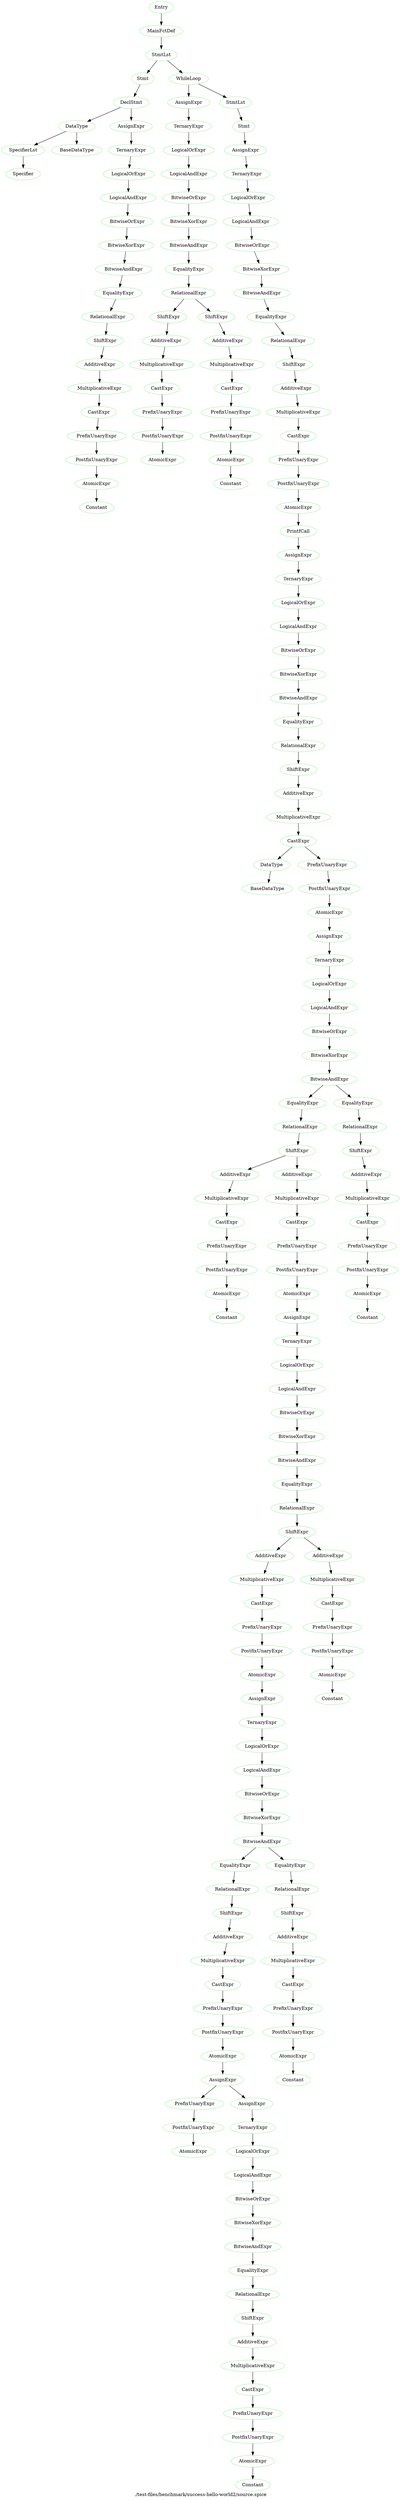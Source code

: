 digraph {
 rankdir="TB";
 label="./test-files/benchmark/success-hello-world2/source.spice";
 L3C1_Entry [color="lightgreen",label="Entry"];
 L3C1_MainFctDef [color="lightgreen",label="MainFctDef"];
 L3C1_Entry -> L3C1_MainFctDef;
 L4C5_StmtLst [color="lightgreen",label="StmtLst"];
 L3C1_MainFctDef -> L4C5_StmtLst;
 L4C5_Stmt [color="lightgreen",label="Stmt"];
 L4C5_StmtLst -> L4C5_Stmt;
 L4C5_DeclStmt [color="lightgreen",label="DeclStmt"];
 L4C5_Stmt -> L4C5_DeclStmt;
 L4C5_DataType [color="lightgreen",label="DataType"];
 L4C5_DeclStmt -> L4C5_DataType;
 L4C5_SpecifierLst [color="lightgreen",label="SpecifierLst"];
 L4C5_DataType -> L4C5_SpecifierLst;
 L4C5_Specifier [color="lightgreen",label="Specifier"];
 L4C5_SpecifierLst -> L4C5_Specifier;
 L4C14_BaseDataType [color="lightgreen",label="BaseDataType"];
 L4C5_DataType -> L4C14_BaseDataType;
 L4C24_AssignExpr [color="lightgreen",label="AssignExpr"];
 L4C5_DeclStmt -> L4C24_AssignExpr;
 L4C24_TernaryExpr [color="lightgreen",label="TernaryExpr"];
 L4C24_AssignExpr -> L4C24_TernaryExpr;
 L4C24_LogicalOrExpr [color="lightgreen",label="LogicalOrExpr"];
 L4C24_TernaryExpr -> L4C24_LogicalOrExpr;
 L4C24_LogicalAndExpr [color="lightgreen",label="LogicalAndExpr"];
 L4C24_LogicalOrExpr -> L4C24_LogicalAndExpr;
 L4C24_BitwiseOrExpr [color="lightgreen",label="BitwiseOrExpr"];
 L4C24_LogicalAndExpr -> L4C24_BitwiseOrExpr;
 L4C24_BitwiseXorExpr [color="lightgreen",label="BitwiseXorExpr"];
 L4C24_BitwiseOrExpr -> L4C24_BitwiseXorExpr;
 L4C24_BitwiseAndExpr [color="lightgreen",label="BitwiseAndExpr"];
 L4C24_BitwiseXorExpr -> L4C24_BitwiseAndExpr;
 L4C24_EqualityExpr [color="lightgreen",label="EqualityExpr"];
 L4C24_BitwiseAndExpr -> L4C24_EqualityExpr;
 L4C24_RelationalExpr [color="lightgreen",label="RelationalExpr"];
 L4C24_EqualityExpr -> L4C24_RelationalExpr;
 L4C24_ShiftExpr [color="lightgreen",label="ShiftExpr"];
 L4C24_RelationalExpr -> L4C24_ShiftExpr;
 L4C24_AdditiveExpr [color="lightgreen",label="AdditiveExpr"];
 L4C24_ShiftExpr -> L4C24_AdditiveExpr;
 L4C24_MultiplicativeExpr [color="lightgreen",label="MultiplicativeExpr"];
 L4C24_AdditiveExpr -> L4C24_MultiplicativeExpr;
 L4C24_CastExpr [color="lightgreen",label="CastExpr"];
 L4C24_MultiplicativeExpr -> L4C24_CastExpr;
 L4C24_PrefixUnaryExpr [color="lightgreen",label="PrefixUnaryExpr"];
 L4C24_CastExpr -> L4C24_PrefixUnaryExpr;
 L4C24_PostfixUnaryExpr [color="lightgreen",label="PostfixUnaryExpr"];
 L4C24_PrefixUnaryExpr -> L4C24_PostfixUnaryExpr;
 L4C24_AtomicExpr [color="lightgreen",label="AtomicExpr"];
 L4C24_PostfixUnaryExpr -> L4C24_AtomicExpr;
 L4C24_Constant [color="lightgreen",label="Constant"];
 L4C24_AtomicExpr -> L4C24_Constant;
 L5C5_WhileLoop [color="lightgreen",label="WhileLoop"];
 L4C5_StmtLst -> L5C5_WhileLoop;
 L5C11_AssignExpr [color="lightgreen",label="AssignExpr"];
 L5C5_WhileLoop -> L5C11_AssignExpr;
 L5C11_TernaryExpr [color="lightgreen",label="TernaryExpr"];
 L5C11_AssignExpr -> L5C11_TernaryExpr;
 L5C11_LogicalOrExpr [color="lightgreen",label="LogicalOrExpr"];
 L5C11_TernaryExpr -> L5C11_LogicalOrExpr;
 L5C11_LogicalAndExpr [color="lightgreen",label="LogicalAndExpr"];
 L5C11_LogicalOrExpr -> L5C11_LogicalAndExpr;
 L5C11_BitwiseOrExpr [color="lightgreen",label="BitwiseOrExpr"];
 L5C11_LogicalAndExpr -> L5C11_BitwiseOrExpr;
 L5C11_BitwiseXorExpr [color="lightgreen",label="BitwiseXorExpr"];
 L5C11_BitwiseOrExpr -> L5C11_BitwiseXorExpr;
 L5C11_BitwiseAndExpr [color="lightgreen",label="BitwiseAndExpr"];
 L5C11_BitwiseXorExpr -> L5C11_BitwiseAndExpr;
 L5C11_EqualityExpr [color="lightgreen",label="EqualityExpr"];
 L5C11_BitwiseAndExpr -> L5C11_EqualityExpr;
 L5C11_RelationalExpr [color="lightgreen",label="RelationalExpr"];
 L5C11_EqualityExpr -> L5C11_RelationalExpr;
 L5C11_ShiftExpr [color="lightgreen",label="ShiftExpr"];
 L5C11_RelationalExpr -> L5C11_ShiftExpr;
 L5C11_AdditiveExpr [color="lightgreen",label="AdditiveExpr"];
 L5C11_ShiftExpr -> L5C11_AdditiveExpr;
 L5C11_MultiplicativeExpr [color="lightgreen",label="MultiplicativeExpr"];
 L5C11_AdditiveExpr -> L5C11_MultiplicativeExpr;
 L5C11_CastExpr [color="lightgreen",label="CastExpr"];
 L5C11_MultiplicativeExpr -> L5C11_CastExpr;
 L5C11_PrefixUnaryExpr [color="lightgreen",label="PrefixUnaryExpr"];
 L5C11_CastExpr -> L5C11_PrefixUnaryExpr;
 L5C11_PostfixUnaryExpr [color="lightgreen",label="PostfixUnaryExpr"];
 L5C11_PrefixUnaryExpr -> L5C11_PostfixUnaryExpr;
 L5C11_AtomicExpr [color="lightgreen",label="AtomicExpr"];
 L5C11_PostfixUnaryExpr -> L5C11_AtomicExpr;
 L5C16_ShiftExpr [color="lightgreen",label="ShiftExpr"];
 L5C11_RelationalExpr -> L5C16_ShiftExpr;
 L5C16_AdditiveExpr [color="lightgreen",label="AdditiveExpr"];
 L5C16_ShiftExpr -> L5C16_AdditiveExpr;
 L5C16_MultiplicativeExpr [color="lightgreen",label="MultiplicativeExpr"];
 L5C16_AdditiveExpr -> L5C16_MultiplicativeExpr;
 L5C16_CastExpr [color="lightgreen",label="CastExpr"];
 L5C16_MultiplicativeExpr -> L5C16_CastExpr;
 L5C16_PrefixUnaryExpr [color="lightgreen",label="PrefixUnaryExpr"];
 L5C16_CastExpr -> L5C16_PrefixUnaryExpr;
 L5C16_PostfixUnaryExpr [color="lightgreen",label="PostfixUnaryExpr"];
 L5C16_PrefixUnaryExpr -> L5C16_PostfixUnaryExpr;
 L5C16_AtomicExpr [color="lightgreen",label="AtomicExpr"];
 L5C16_PostfixUnaryExpr -> L5C16_AtomicExpr;
 L5C16_Constant [color="lightgreen",label="Constant"];
 L5C16_AtomicExpr -> L5C16_Constant;
 L6C9_StmtLst [color="lightgreen",label="StmtLst"];
 L5C5_WhileLoop -> L6C9_StmtLst;
 L6C9_Stmt [color="lightgreen",label="Stmt"];
 L6C9_StmtLst -> L6C9_Stmt;
 L6C9_AssignExpr [color="lightgreen",label="AssignExpr"];
 L6C9_Stmt -> L6C9_AssignExpr;
 L6C9_TernaryExpr [color="lightgreen",label="TernaryExpr"];
 L6C9_AssignExpr -> L6C9_TernaryExpr;
 L6C9_LogicalOrExpr [color="lightgreen",label="LogicalOrExpr"];
 L6C9_TernaryExpr -> L6C9_LogicalOrExpr;
 L6C9_LogicalAndExpr [color="lightgreen",label="LogicalAndExpr"];
 L6C9_LogicalOrExpr -> L6C9_LogicalAndExpr;
 L6C9_BitwiseOrExpr [color="lightgreen",label="BitwiseOrExpr"];
 L6C9_LogicalAndExpr -> L6C9_BitwiseOrExpr;
 L6C9_BitwiseXorExpr [color="lightgreen",label="BitwiseXorExpr"];
 L6C9_BitwiseOrExpr -> L6C9_BitwiseXorExpr;
 L6C9_BitwiseAndExpr [color="lightgreen",label="BitwiseAndExpr"];
 L6C9_BitwiseXorExpr -> L6C9_BitwiseAndExpr;
 L6C9_EqualityExpr [color="lightgreen",label="EqualityExpr"];
 L6C9_BitwiseAndExpr -> L6C9_EqualityExpr;
 L6C9_RelationalExpr [color="lightgreen",label="RelationalExpr"];
 L6C9_EqualityExpr -> L6C9_RelationalExpr;
 L6C9_ShiftExpr [color="lightgreen",label="ShiftExpr"];
 L6C9_RelationalExpr -> L6C9_ShiftExpr;
 L6C9_AdditiveExpr [color="lightgreen",label="AdditiveExpr"];
 L6C9_ShiftExpr -> L6C9_AdditiveExpr;
 L6C9_MultiplicativeExpr [color="lightgreen",label="MultiplicativeExpr"];
 L6C9_AdditiveExpr -> L6C9_MultiplicativeExpr;
 L6C9_CastExpr [color="lightgreen",label="CastExpr"];
 L6C9_MultiplicativeExpr -> L6C9_CastExpr;
 L6C9_PrefixUnaryExpr [color="lightgreen",label="PrefixUnaryExpr"];
 L6C9_CastExpr -> L6C9_PrefixUnaryExpr;
 L6C9_PostfixUnaryExpr [color="lightgreen",label="PostfixUnaryExpr"];
 L6C9_PrefixUnaryExpr -> L6C9_PostfixUnaryExpr;
 L6C9_AtomicExpr [color="lightgreen",label="AtomicExpr"];
 L6C9_PostfixUnaryExpr -> L6C9_AtomicExpr;
 L6C9_PrintfCall [color="lightgreen",label="PrintfCall"];
 L6C9_AtomicExpr -> L6C9_PrintfCall;
 L6C22_AssignExpr [color="lightgreen",label="AssignExpr"];
 L6C9_PrintfCall -> L6C22_AssignExpr;
 L6C22_TernaryExpr [color="lightgreen",label="TernaryExpr"];
 L6C22_AssignExpr -> L6C22_TernaryExpr;
 L6C22_LogicalOrExpr [color="lightgreen",label="LogicalOrExpr"];
 L6C22_TernaryExpr -> L6C22_LogicalOrExpr;
 L6C22_LogicalAndExpr [color="lightgreen",label="LogicalAndExpr"];
 L6C22_LogicalOrExpr -> L6C22_LogicalAndExpr;
 L6C22_BitwiseOrExpr [color="lightgreen",label="BitwiseOrExpr"];
 L6C22_LogicalAndExpr -> L6C22_BitwiseOrExpr;
 L6C22_BitwiseXorExpr [color="lightgreen",label="BitwiseXorExpr"];
 L6C22_BitwiseOrExpr -> L6C22_BitwiseXorExpr;
 L6C22_BitwiseAndExpr [color="lightgreen",label="BitwiseAndExpr"];
 L6C22_BitwiseXorExpr -> L6C22_BitwiseAndExpr;
 L6C22_EqualityExpr [color="lightgreen",label="EqualityExpr"];
 L6C22_BitwiseAndExpr -> L6C22_EqualityExpr;
 L6C22_RelationalExpr [color="lightgreen",label="RelationalExpr"];
 L6C22_EqualityExpr -> L6C22_RelationalExpr;
 L6C22_ShiftExpr [color="lightgreen",label="ShiftExpr"];
 L6C22_RelationalExpr -> L6C22_ShiftExpr;
 L6C22_AdditiveExpr [color="lightgreen",label="AdditiveExpr"];
 L6C22_ShiftExpr -> L6C22_AdditiveExpr;
 L6C22_MultiplicativeExpr [color="lightgreen",label="MultiplicativeExpr"];
 L6C22_AdditiveExpr -> L6C22_MultiplicativeExpr;
 L6C22_CastExpr [color="lightgreen",label="CastExpr"];
 L6C22_MultiplicativeExpr -> L6C22_CastExpr;
 L6C23_DataType [color="lightgreen",label="DataType"];
 L6C22_CastExpr -> L6C23_DataType;
 L6C23_BaseDataType [color="lightgreen",label="BaseDataType"];
 L6C23_DataType -> L6C23_BaseDataType;
 L6C29_PrefixUnaryExpr [color="lightgreen",label="PrefixUnaryExpr"];
 L6C22_CastExpr -> L6C29_PrefixUnaryExpr;
 L6C29_PostfixUnaryExpr [color="lightgreen",label="PostfixUnaryExpr"];
 L6C29_PrefixUnaryExpr -> L6C29_PostfixUnaryExpr;
 L6C29_AtomicExpr [color="lightgreen",label="AtomicExpr"];
 L6C29_PostfixUnaryExpr -> L6C29_AtomicExpr;
 L6C30_AssignExpr [color="lightgreen",label="AssignExpr"];
 L6C29_AtomicExpr -> L6C30_AssignExpr;
 L6C30_TernaryExpr [color="lightgreen",label="TernaryExpr"];
 L6C30_AssignExpr -> L6C30_TernaryExpr;
 L6C30_LogicalOrExpr [color="lightgreen",label="LogicalOrExpr"];
 L6C30_TernaryExpr -> L6C30_LogicalOrExpr;
 L6C30_LogicalAndExpr [color="lightgreen",label="LogicalAndExpr"];
 L6C30_LogicalOrExpr -> L6C30_LogicalAndExpr;
 L6C30_BitwiseOrExpr [color="lightgreen",label="BitwiseOrExpr"];
 L6C30_LogicalAndExpr -> L6C30_BitwiseOrExpr;
 L6C30_BitwiseXorExpr [color="lightgreen",label="BitwiseXorExpr"];
 L6C30_BitwiseOrExpr -> L6C30_BitwiseXorExpr;
 L6C30_BitwiseAndExpr [color="lightgreen",label="BitwiseAndExpr"];
 L6C30_BitwiseXorExpr -> L6C30_BitwiseAndExpr;
 L6C30_EqualityExpr [color="lightgreen",label="EqualityExpr"];
 L6C30_BitwiseAndExpr -> L6C30_EqualityExpr;
 L6C30_RelationalExpr [color="lightgreen",label="RelationalExpr"];
 L6C30_EqualityExpr -> L6C30_RelationalExpr;
 L6C30_ShiftExpr [color="lightgreen",label="ShiftExpr"];
 L6C30_RelationalExpr -> L6C30_ShiftExpr;
 L6C30_AdditiveExpr [color="lightgreen",label="AdditiveExpr"];
 L6C30_ShiftExpr -> L6C30_AdditiveExpr;
 L6C30_MultiplicativeExpr [color="lightgreen",label="MultiplicativeExpr"];
 L6C30_AdditiveExpr -> L6C30_MultiplicativeExpr;
 L6C30_CastExpr [color="lightgreen",label="CastExpr"];
 L6C30_MultiplicativeExpr -> L6C30_CastExpr;
 L6C30_PrefixUnaryExpr [color="lightgreen",label="PrefixUnaryExpr"];
 L6C30_CastExpr -> L6C30_PrefixUnaryExpr;
 L6C30_PostfixUnaryExpr [color="lightgreen",label="PostfixUnaryExpr"];
 L6C30_PrefixUnaryExpr -> L6C30_PostfixUnaryExpr;
 L6C30_AtomicExpr [color="lightgreen",label="AtomicExpr"];
 L6C30_PostfixUnaryExpr -> L6C30_AtomicExpr;
 L6C30_Constant [color="lightgreen",label="Constant"];
 L6C30_AtomicExpr -> L6C30_Constant;
 L6C54_AdditiveExpr [color="lightgreen",label="AdditiveExpr"];
 L6C30_ShiftExpr -> L6C54_AdditiveExpr;
 L6C54_MultiplicativeExpr [color="lightgreen",label="MultiplicativeExpr"];
 L6C54_AdditiveExpr -> L6C54_MultiplicativeExpr;
 L6C54_CastExpr [color="lightgreen",label="CastExpr"];
 L6C54_MultiplicativeExpr -> L6C54_CastExpr;
 L6C54_PrefixUnaryExpr [color="lightgreen",label="PrefixUnaryExpr"];
 L6C54_CastExpr -> L6C54_PrefixUnaryExpr;
 L6C54_PostfixUnaryExpr [color="lightgreen",label="PostfixUnaryExpr"];
 L6C54_PrefixUnaryExpr -> L6C54_PostfixUnaryExpr;
 L6C54_AtomicExpr [color="lightgreen",label="AtomicExpr"];
 L6C54_PostfixUnaryExpr -> L6C54_AtomicExpr;
 L6C55_AssignExpr [color="lightgreen",label="AssignExpr"];
 L6C54_AtomicExpr -> L6C55_AssignExpr;
 L6C55_TernaryExpr [color="lightgreen",label="TernaryExpr"];
 L6C55_AssignExpr -> L6C55_TernaryExpr;
 L6C55_LogicalOrExpr [color="lightgreen",label="LogicalOrExpr"];
 L6C55_TernaryExpr -> L6C55_LogicalOrExpr;
 L6C55_LogicalAndExpr [color="lightgreen",label="LogicalAndExpr"];
 L6C55_LogicalOrExpr -> L6C55_LogicalAndExpr;
 L6C55_BitwiseOrExpr [color="lightgreen",label="BitwiseOrExpr"];
 L6C55_LogicalAndExpr -> L6C55_BitwiseOrExpr;
 L6C55_BitwiseXorExpr [color="lightgreen",label="BitwiseXorExpr"];
 L6C55_BitwiseOrExpr -> L6C55_BitwiseXorExpr;
 L6C55_BitwiseAndExpr [color="lightgreen",label="BitwiseAndExpr"];
 L6C55_BitwiseXorExpr -> L6C55_BitwiseAndExpr;
 L6C55_EqualityExpr [color="lightgreen",label="EqualityExpr"];
 L6C55_BitwiseAndExpr -> L6C55_EqualityExpr;
 L6C55_RelationalExpr [color="lightgreen",label="RelationalExpr"];
 L6C55_EqualityExpr -> L6C55_RelationalExpr;
 L6C55_ShiftExpr [color="lightgreen",label="ShiftExpr"];
 L6C55_RelationalExpr -> L6C55_ShiftExpr;
 L6C55_AdditiveExpr [color="lightgreen",label="AdditiveExpr"];
 L6C55_ShiftExpr -> L6C55_AdditiveExpr;
 L6C55_MultiplicativeExpr [color="lightgreen",label="MultiplicativeExpr"];
 L6C55_AdditiveExpr -> L6C55_MultiplicativeExpr;
 L6C55_CastExpr [color="lightgreen",label="CastExpr"];
 L6C55_MultiplicativeExpr -> L6C55_CastExpr;
 L6C55_PrefixUnaryExpr [color="lightgreen",label="PrefixUnaryExpr"];
 L6C55_CastExpr -> L6C55_PrefixUnaryExpr;
 L6C55_PostfixUnaryExpr [color="lightgreen",label="PostfixUnaryExpr"];
 L6C55_PrefixUnaryExpr -> L6C55_PostfixUnaryExpr;
 L6C55_AtomicExpr [color="lightgreen",label="AtomicExpr"];
 L6C55_PostfixUnaryExpr -> L6C55_AtomicExpr;
 L6C56_AssignExpr [color="lightgreen",label="AssignExpr"];
 L6C55_AtomicExpr -> L6C56_AssignExpr;
 L6C56_TernaryExpr [color="lightgreen",label="TernaryExpr"];
 L6C56_AssignExpr -> L6C56_TernaryExpr;
 L6C56_LogicalOrExpr [color="lightgreen",label="LogicalOrExpr"];
 L6C56_TernaryExpr -> L6C56_LogicalOrExpr;
 L6C56_LogicalAndExpr [color="lightgreen",label="LogicalAndExpr"];
 L6C56_LogicalOrExpr -> L6C56_LogicalAndExpr;
 L6C56_BitwiseOrExpr [color="lightgreen",label="BitwiseOrExpr"];
 L6C56_LogicalAndExpr -> L6C56_BitwiseOrExpr;
 L6C56_BitwiseXorExpr [color="lightgreen",label="BitwiseXorExpr"];
 L6C56_BitwiseOrExpr -> L6C56_BitwiseXorExpr;
 L6C56_BitwiseAndExpr [color="lightgreen",label="BitwiseAndExpr"];
 L6C56_BitwiseXorExpr -> L6C56_BitwiseAndExpr;
 L6C56_EqualityExpr [color="lightgreen",label="EqualityExpr"];
 L6C56_BitwiseAndExpr -> L6C56_EqualityExpr;
 L6C56_RelationalExpr [color="lightgreen",label="RelationalExpr"];
 L6C56_EqualityExpr -> L6C56_RelationalExpr;
 L6C56_ShiftExpr [color="lightgreen",label="ShiftExpr"];
 L6C56_RelationalExpr -> L6C56_ShiftExpr;
 L6C56_AdditiveExpr [color="lightgreen",label="AdditiveExpr"];
 L6C56_ShiftExpr -> L6C56_AdditiveExpr;
 L6C56_MultiplicativeExpr [color="lightgreen",label="MultiplicativeExpr"];
 L6C56_AdditiveExpr -> L6C56_MultiplicativeExpr;
 L6C56_CastExpr [color="lightgreen",label="CastExpr"];
 L6C56_MultiplicativeExpr -> L6C56_CastExpr;
 L6C56_PrefixUnaryExpr [color="lightgreen",label="PrefixUnaryExpr"];
 L6C56_CastExpr -> L6C56_PrefixUnaryExpr;
 L6C56_PostfixUnaryExpr [color="lightgreen",label="PostfixUnaryExpr"];
 L6C56_PrefixUnaryExpr -> L6C56_PostfixUnaryExpr;
 L6C56_AtomicExpr [color="lightgreen",label="AtomicExpr"];
 L6C56_PostfixUnaryExpr -> L6C56_AtomicExpr;
 L6C57_AssignExpr [color="lightgreen",label="AssignExpr"];
 L6C56_AtomicExpr -> L6C57_AssignExpr;
 L6C57_PrefixUnaryExpr [color="lightgreen",label="PrefixUnaryExpr"];
 L6C57_AssignExpr -> L6C57_PrefixUnaryExpr;
 L6C57_PostfixUnaryExpr [color="lightgreen",label="PostfixUnaryExpr"];
 L6C57_PrefixUnaryExpr -> L6C57_PostfixUnaryExpr;
 L6C57_AtomicExpr [color="lightgreen",label="AtomicExpr"];
 L6C57_PostfixUnaryExpr -> L6C57_AtomicExpr;
 L6C64_AssignExpr [color="lightgreen",label="AssignExpr"];
 L6C57_AssignExpr -> L6C64_AssignExpr;
 L6C64_TernaryExpr [color="lightgreen",label="TernaryExpr"];
 L6C64_AssignExpr -> L6C64_TernaryExpr;
 L6C64_LogicalOrExpr [color="lightgreen",label="LogicalOrExpr"];
 L6C64_TernaryExpr -> L6C64_LogicalOrExpr;
 L6C64_LogicalAndExpr [color="lightgreen",label="LogicalAndExpr"];
 L6C64_LogicalOrExpr -> L6C64_LogicalAndExpr;
 L6C64_BitwiseOrExpr [color="lightgreen",label="BitwiseOrExpr"];
 L6C64_LogicalAndExpr -> L6C64_BitwiseOrExpr;
 L6C64_BitwiseXorExpr [color="lightgreen",label="BitwiseXorExpr"];
 L6C64_BitwiseOrExpr -> L6C64_BitwiseXorExpr;
 L6C64_BitwiseAndExpr [color="lightgreen",label="BitwiseAndExpr"];
 L6C64_BitwiseXorExpr -> L6C64_BitwiseAndExpr;
 L6C64_EqualityExpr [color="lightgreen",label="EqualityExpr"];
 L6C64_BitwiseAndExpr -> L6C64_EqualityExpr;
 L6C64_RelationalExpr [color="lightgreen",label="RelationalExpr"];
 L6C64_EqualityExpr -> L6C64_RelationalExpr;
 L6C64_ShiftExpr [color="lightgreen",label="ShiftExpr"];
 L6C64_RelationalExpr -> L6C64_ShiftExpr;
 L6C64_AdditiveExpr [color="lightgreen",label="AdditiveExpr"];
 L6C64_ShiftExpr -> L6C64_AdditiveExpr;
 L6C64_MultiplicativeExpr [color="lightgreen",label="MultiplicativeExpr"];
 L6C64_AdditiveExpr -> L6C64_MultiplicativeExpr;
 L6C64_CastExpr [color="lightgreen",label="CastExpr"];
 L6C64_MultiplicativeExpr -> L6C64_CastExpr;
 L6C64_PrefixUnaryExpr [color="lightgreen",label="PrefixUnaryExpr"];
 L6C64_CastExpr -> L6C64_PrefixUnaryExpr;
 L6C64_PostfixUnaryExpr [color="lightgreen",label="PostfixUnaryExpr"];
 L6C64_PrefixUnaryExpr -> L6C64_PostfixUnaryExpr;
 L6C64_AtomicExpr [color="lightgreen",label="AtomicExpr"];
 L6C64_PostfixUnaryExpr -> L6C64_AtomicExpr;
 L6C64_Constant [color="lightgreen",label="Constant"];
 L6C64_AtomicExpr -> L6C64_Constant;
 L6C70_EqualityExpr [color="lightgreen",label="EqualityExpr"];
 L6C56_BitwiseAndExpr -> L6C70_EqualityExpr;
 L6C70_RelationalExpr [color="lightgreen",label="RelationalExpr"];
 L6C70_EqualityExpr -> L6C70_RelationalExpr;
 L6C70_ShiftExpr [color="lightgreen",label="ShiftExpr"];
 L6C70_RelationalExpr -> L6C70_ShiftExpr;
 L6C70_AdditiveExpr [color="lightgreen",label="AdditiveExpr"];
 L6C70_ShiftExpr -> L6C70_AdditiveExpr;
 L6C70_MultiplicativeExpr [color="lightgreen",label="MultiplicativeExpr"];
 L6C70_AdditiveExpr -> L6C70_MultiplicativeExpr;
 L6C70_CastExpr [color="lightgreen",label="CastExpr"];
 L6C70_MultiplicativeExpr -> L6C70_CastExpr;
 L6C70_PrefixUnaryExpr [color="lightgreen",label="PrefixUnaryExpr"];
 L6C70_CastExpr -> L6C70_PrefixUnaryExpr;
 L6C70_PostfixUnaryExpr [color="lightgreen",label="PostfixUnaryExpr"];
 L6C70_PrefixUnaryExpr -> L6C70_PostfixUnaryExpr;
 L6C70_AtomicExpr [color="lightgreen",label="AtomicExpr"];
 L6C70_PostfixUnaryExpr -> L6C70_AtomicExpr;
 L6C70_Constant [color="lightgreen",label="Constant"];
 L6C70_AtomicExpr -> L6C70_Constant;
 L6C77_AdditiveExpr [color="lightgreen",label="AdditiveExpr"];
 L6C55_ShiftExpr -> L6C77_AdditiveExpr;
 L6C77_MultiplicativeExpr [color="lightgreen",label="MultiplicativeExpr"];
 L6C77_AdditiveExpr -> L6C77_MultiplicativeExpr;
 L6C77_CastExpr [color="lightgreen",label="CastExpr"];
 L6C77_MultiplicativeExpr -> L6C77_CastExpr;
 L6C77_PrefixUnaryExpr [color="lightgreen",label="PrefixUnaryExpr"];
 L6C77_CastExpr -> L6C77_PrefixUnaryExpr;
 L6C77_PostfixUnaryExpr [color="lightgreen",label="PostfixUnaryExpr"];
 L6C77_PrefixUnaryExpr -> L6C77_PostfixUnaryExpr;
 L6C77_AtomicExpr [color="lightgreen",label="AtomicExpr"];
 L6C77_PostfixUnaryExpr -> L6C77_AtomicExpr;
 L6C77_Constant [color="lightgreen",label="Constant"];
 L6C77_AtomicExpr -> L6C77_Constant;
 L6C83_EqualityExpr [color="lightgreen",label="EqualityExpr"];
 L6C30_BitwiseAndExpr -> L6C83_EqualityExpr;
 L6C83_RelationalExpr [color="lightgreen",label="RelationalExpr"];
 L6C83_EqualityExpr -> L6C83_RelationalExpr;
 L6C83_ShiftExpr [color="lightgreen",label="ShiftExpr"];
 L6C83_RelationalExpr -> L6C83_ShiftExpr;
 L6C83_AdditiveExpr [color="lightgreen",label="AdditiveExpr"];
 L6C83_ShiftExpr -> L6C83_AdditiveExpr;
 L6C83_MultiplicativeExpr [color="lightgreen",label="MultiplicativeExpr"];
 L6C83_AdditiveExpr -> L6C83_MultiplicativeExpr;
 L6C83_CastExpr [color="lightgreen",label="CastExpr"];
 L6C83_MultiplicativeExpr -> L6C83_CastExpr;
 L6C83_PrefixUnaryExpr [color="lightgreen",label="PrefixUnaryExpr"];
 L6C83_CastExpr -> L6C83_PrefixUnaryExpr;
 L6C83_PostfixUnaryExpr [color="lightgreen",label="PostfixUnaryExpr"];
 L6C83_PrefixUnaryExpr -> L6C83_PostfixUnaryExpr;
 L6C83_AtomicExpr [color="lightgreen",label="AtomicExpr"];
 L6C83_PostfixUnaryExpr -> L6C83_AtomicExpr;
 L6C83_Constant [color="lightgreen",label="Constant"];
 L6C83_AtomicExpr -> L6C83_Constant;
}